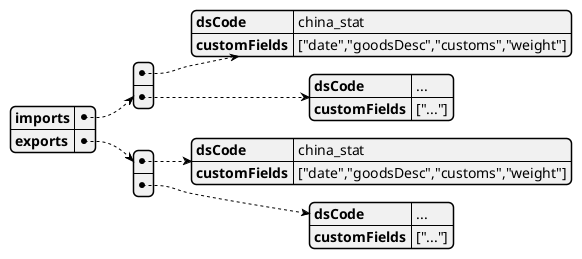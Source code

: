 	
@startyaml
imports:
  - dsCode: china_stat
    customFields: ["date","goodsDesc","customs","weight"]
  - dsCode: ...
    customFields: ["..."]
exports:
  - dsCode: china_stat
    customFields: ["date","goodsDesc","customs","weight"]
  - dsCode: ...
    customFields: ["..."]
@endyaml